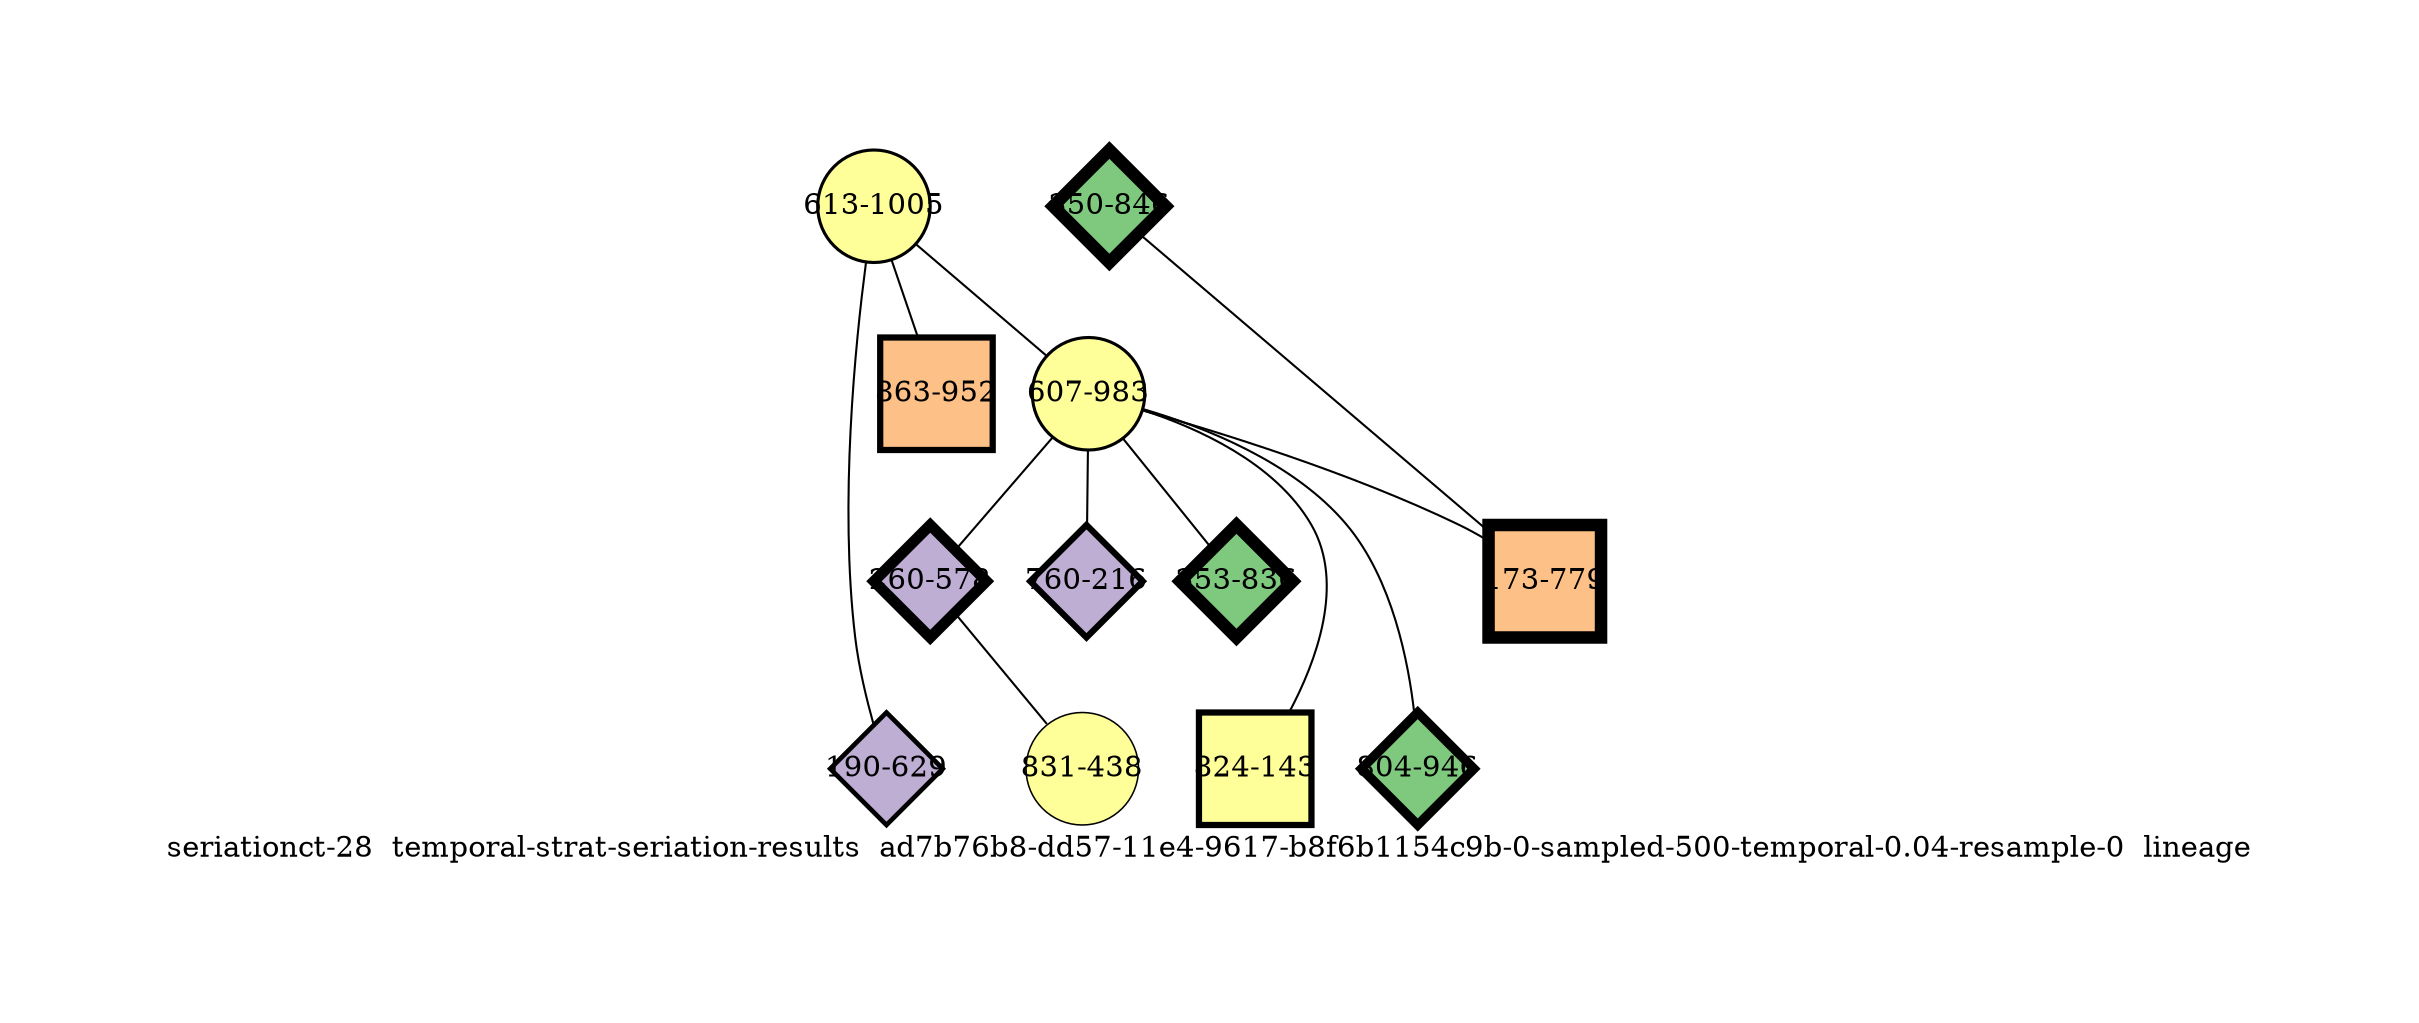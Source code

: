 strict graph "seriationct-28  temporal-strat-seriation-results  ad7b76b8-dd57-11e4-9617-b8f6b1154c9b-0-sampled-500-temporal-0.04-resample-0  lineage" {
labelloc=b;
ratio=auto;
pad="1.0";
label="seriationct-28  temporal-strat-seriation-results  ad7b76b8-dd57-11e4-9617-b8f6b1154c9b-0-sampled-500-temporal-0.04-resample-0  lineage";
node [width="0.75", style=filled, fixedsize=true, height="0.75", shape=circle, label=""];
0 [xCoordinate="1005.0", appears_in_slice=2, yCoordinate="613.0", colorscheme=accent8, lineage_id=0, short_label="613-1005", label="613-1005", shape=circle, cluster_id=3, fillcolor=4, size="500.0", id=0, penwidth="1.5"];
1 [xCoordinate="983.0", appears_in_slice=2, yCoordinate="607.0", colorscheme=accent8, lineage_id=0, short_label="607-983", label="607-983", shape=circle, cluster_id=3, fillcolor=4, size="500.0", id=1, penwidth="1.5"];
2 [xCoordinate="143.0", appears_in_slice=4, yCoordinate="824.0", colorscheme=accent8, lineage_id=1, short_label="824-143", label="824-143", shape=square, cluster_id=3, fillcolor=4, size="500.0", id=2, penwidth="3.0"];
3 [xCoordinate="846.0", appears_in_slice=8, yCoordinate="350.0", colorscheme=accent8, lineage_id=2, short_label="350-846", label="350-846", shape=diamond, cluster_id=0, fillcolor=1, size="500.0", id=3, penwidth="6.0"];
4 [xCoordinate="946.0", appears_in_slice=6, yCoordinate="804.0", colorscheme=accent8, lineage_id=2, short_label="804-946", label="804-946", shape=diamond, cluster_id=0, fillcolor=1, size="500.0", id=4, penwidth="4.5"];
5 [xCoordinate="578.0", appears_in_slice=7, yCoordinate="260.0", colorscheme=accent8, lineage_id=2, short_label="260-578", label="260-578", shape=diamond, cluster_id=1, fillcolor=2, size="500.0", id=5, penwidth="5.25"];
6 [xCoordinate="629.0", appears_in_slice=3, yCoordinate="190.0", colorscheme=accent8, lineage_id=2, short_label="190-629", label="190-629", shape=diamond, cluster_id=1, fillcolor=2, size="500.0", id=6, penwidth="2.25"];
7 [xCoordinate="216.0", appears_in_slice=4, yCoordinate="760.0", colorscheme=accent8, lineage_id=2, short_label="760-216", label="760-216", shape=diamond, cluster_id=1, fillcolor=2, size="500.0", id=7, penwidth="3.0"];
8 [xCoordinate="952.0", appears_in_slice=4, yCoordinate="863.0", colorscheme=accent8, lineage_id=1, short_label="863-952", label="863-952", shape=square, cluster_id=2, fillcolor=3, size="500.0", id=8, penwidth="3.0"];
9 [xCoordinate="836.0", appears_in_slice=8, yCoordinate="353.0", colorscheme=accent8, lineage_id=2, short_label="353-836", label="353-836", shape=diamond, cluster_id=0, fillcolor=1, size="500.0", id=9, penwidth="6.0"];
10 [xCoordinate="779.0", appears_in_slice=8, yCoordinate="173.0", colorscheme=accent8, lineage_id=1, short_label="173-779", label="173-779", shape=square, cluster_id=2, fillcolor=3, size="500.0", id=10, penwidth="6.0"];
11 [xCoordinate="438.0", appears_in_slice=1, yCoordinate="831.0", colorscheme=accent8, lineage_id=0, short_label="831-438", label="831-438", shape=circle, cluster_id=3, fillcolor=4, size="500.0", id=11, penwidth="0.75"];
0 -- 8  [inverseweight="2.97166650834", weight="0.336511515405"];
0 -- 1  [inverseweight="18.3308893777", weight="0.0545527267879"];
0 -- 6  [inverseweight="3.01379862046", weight="0.331807172918"];
1 -- 2  [inverseweight="3.21054171931", weight="0.311473915441"];
1 -- 4  [inverseweight="3.15622351742", weight="0.316834341573"];
1 -- 5  [inverseweight="3.80011187694", weight="0.263150147254"];
1 -- 7  [inverseweight="3.59164263267", weight="0.278424136885"];
1 -- 9  [inverseweight="3.57580979807", weight="0.279656932687"];
1 -- 10  [inverseweight="3.01008260262", weight="0.332216796686"];
3 -- 10  [inverseweight="22.8217732294", weight="0.0438178046004"];
5 -- 11  [inverseweight="3.18129502012", weight="0.314337398348"];
}
